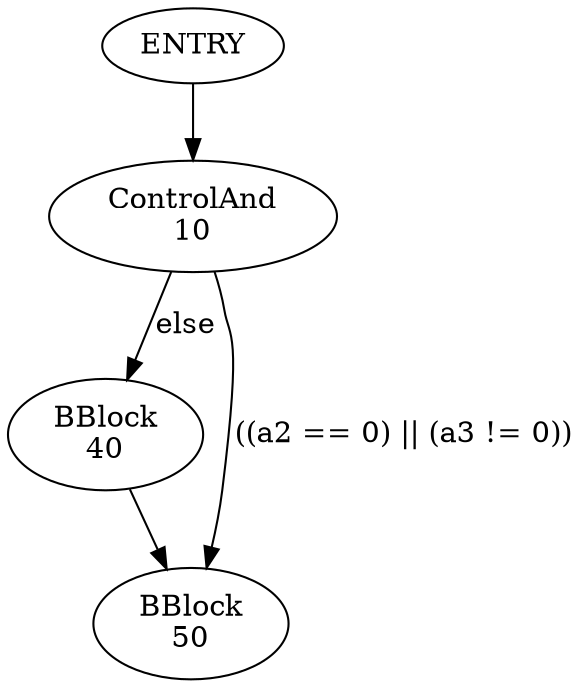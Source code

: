 digraph G {
"ENTRY" -> "10"
"10" [label="ControlAnd\n10"]
"40" [label="BBlock\n40"]
"50" [label="BBlock\n50"]
"10" -> "40" [label="else"]
"10" -> "50" [label="((a2 == 0) || (a3 != 0))"]
"40" -> "50"
}
